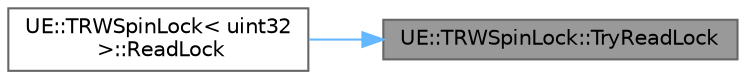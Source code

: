 digraph "UE::TRWSpinLock::TryReadLock"
{
 // INTERACTIVE_SVG=YES
 // LATEX_PDF_SIZE
  bgcolor="transparent";
  edge [fontname=Helvetica,fontsize=10,labelfontname=Helvetica,labelfontsize=10];
  node [fontname=Helvetica,fontsize=10,shape=box,height=0.2,width=0.4];
  rankdir="RL";
  Node1 [id="Node000001",label="UE::TRWSpinLock::TryReadLock",height=0.2,width=0.4,color="gray40", fillcolor="grey60", style="filled", fontcolor="black",tooltip=" "];
  Node1 -> Node2 [id="edge1_Node000001_Node000002",dir="back",color="steelblue1",style="solid",tooltip=" "];
  Node2 [id="Node000002",label="UE::TRWSpinLock\< uint32\l \>::ReadLock",height=0.2,width=0.4,color="grey40", fillcolor="white", style="filled",URL="$d2/d8c/classUE_1_1TRWSpinLock.html#a9f9ccabda1582a9b890045b7424c6add",tooltip=" "];
}
